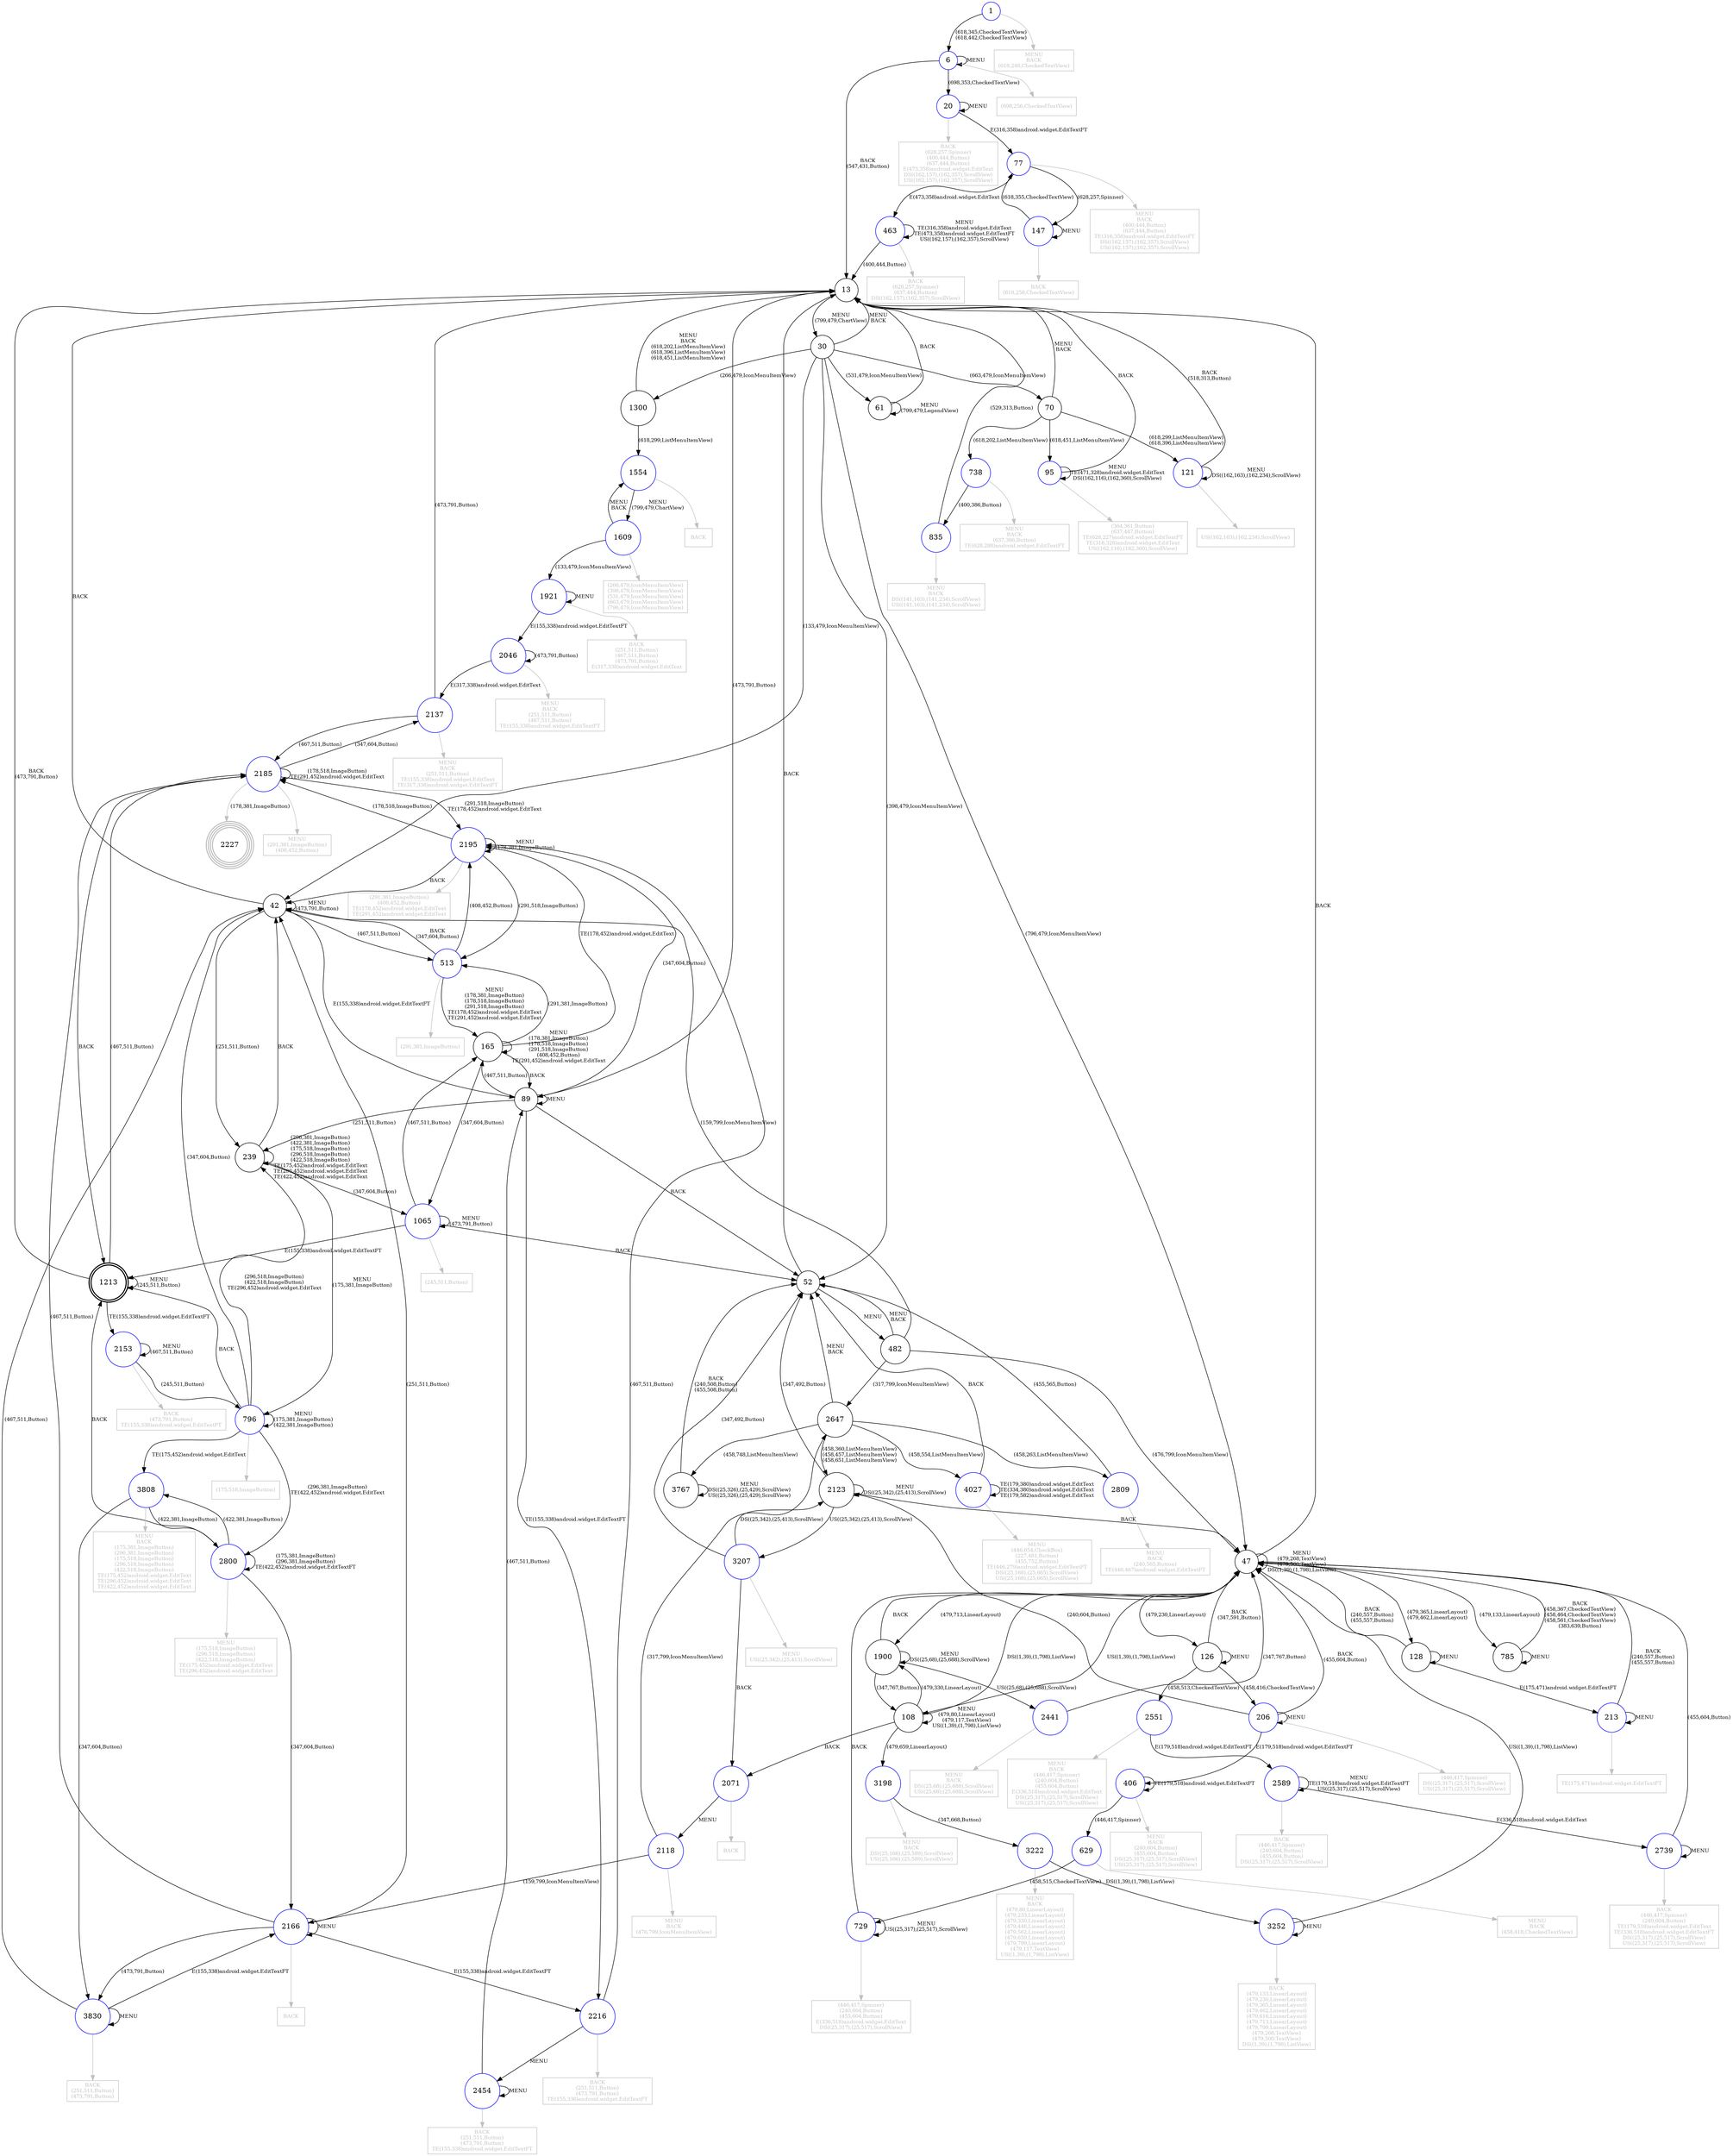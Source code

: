 digraph G {
1 -> 6 [label="(618,345,CheckedTextView)\n(618,442,CheckedTextView)", color=black, fontsize=10];
11567834223 [label="MENU\nBACK\n(618,248,CheckedTextView)", fontsize=10, fontcolor=gray, color=gray, shape=rectangle];
1 -> 11567834223 [color=gray];
1[color=blue, shape=circle];
6 -> 6 [label="MENU", color=black, fontsize=10];
6 -> 13 [label="BACK\n(547,431,Button)", color=black, fontsize=10];
6 -> 20 [label="(698,353,CheckedTextView)", color=black, fontsize=10];
61567834223 [label="(698,256,CheckedTextView)", fontsize=10, fontcolor=gray, color=gray, shape=rectangle];
6 -> 61567834223 [color=gray];
6[color=blue, shape=circle];
13 -> 30 [label="MENU\n(799,479,ChartView)", color=black, fontsize=10];
13[color=black, shape=circle];
20 -> 20 [label="MENU", color=black, fontsize=10];
20 -> 77 [label="E(316,358)android.widget.EditTextFT", color=black, fontsize=10];
201567834223 [label="BACK\n(628,257,Spinner)\n(400,444,Button)\n(637,444,Button)\nE(473,358)android.widget.EditText\nDS((162,157),(162,357),ScrollView)\nUS((162,157),(162,357),ScrollView)", fontsize=10, fontcolor=gray, color=gray, shape=rectangle];
20 -> 201567834223 [color=gray];
20[color=blue, shape=circle];
30 -> 13 [label="MENU\nBACK", color=black, fontsize=10];
30 -> 42 [label="(133,479,IconMenuItemView)", color=black, fontsize=10];
30 -> 47 [label="(796,479,IconMenuItemView)", color=black, fontsize=10];
30 -> 52 [label="(398,479,IconMenuItemView)", color=black, fontsize=10];
30 -> 61 [label="(531,479,IconMenuItemView)", color=black, fontsize=10];
30 -> 70 [label="(663,479,IconMenuItemView)", color=black, fontsize=10];
30 -> 1300 [label="(266,479,IconMenuItemView)", color=black, fontsize=10];
30[color=black, shape=circle];
77 -> 147 [label="(628,257,Spinner)", color=black, fontsize=10];
77 -> 463 [label="E(473,358)android.widget.EditText", color=black, fontsize=10];
771567834223 [label="MENU\nBACK\n(400,444,Button)\n(637,444,Button)\nTE(316,358)android.widget.EditTextFT\nDS((162,157),(162,357),ScrollView)\nUS((162,157),(162,357),ScrollView)", fontsize=10, fontcolor=gray, color=gray, shape=rectangle];
77 -> 771567834223 [color=gray];
77[color=blue, shape=circle];
42 -> 13 [label="BACK", color=black, fontsize=10];
42 -> 42 [label="MENU\n(473,791,Button)", color=black, fontsize=10];
42 -> 89 [label="E(155,338)android.widget.EditTextFT", color=black, fontsize=10];
42 -> 239 [label="(251,511,Button)", color=black, fontsize=10];
42 -> 513 [label="(467,511,Button)", color=black, fontsize=10];
42[color=black, shape=circle];
1300 -> 13 [label="MENU\nBACK\n(618,202,ListMenuItemView)\n(618,396,ListMenuItemView)\n(618,451,ListMenuItemView)", color=black, fontsize=10];
1300 -> 1554 [label="(618,299,ListMenuItemView)", color=black, fontsize=10];
1300[color=black, shape=circle];
52 -> 13 [label="BACK", color=black, fontsize=10];
52 -> 482 [label="MENU", color=black, fontsize=10];
52[color=black, shape=circle];
61 -> 13 [label="BACK", color=black, fontsize=10];
61 -> 61 [label="MENU\n(799,479,LegendView)", color=black, fontsize=10];
61[color=black, shape=circle];
70 -> 13 [label="MENU\nBACK", color=black, fontsize=10];
70 -> 95 [label="(618,451,ListMenuItemView)", color=black, fontsize=10];
70 -> 121 [label="(618,299,ListMenuItemView)\n(618,396,ListMenuItemView)", color=black, fontsize=10];
70 -> 738 [label="(618,202,ListMenuItemView)", color=black, fontsize=10];
70[color=black, shape=circle];
47 -> 13 [label="BACK", color=black, fontsize=10];
47 -> 47 [label="MENU\n(479,268,TextView)\n(479,500,TextView)\nDS((1,39),(1,798),ListView)", color=black, fontsize=10];
47 -> 108 [label="US((1,39),(1,798),ListView)", color=black, fontsize=10];
47 -> 126 [label="(479,230,LinearLayout)", color=black, fontsize=10];
47 -> 128 [label="(479,365,LinearLayout)\n(479,462,LinearLayout)", color=black, fontsize=10];
47 -> 785 [label="(479,133,LinearLayout)", color=black, fontsize=10];
47 -> 1900 [label="(479,713,LinearLayout)", color=black, fontsize=10];
47[color=black, shape=circle];
147 -> 77 [label="(618,355,CheckedTextView)", color=black, fontsize=10];
147 -> 147 [label="MENU", color=black, fontsize=10];
1471567834223 [label="BACK\n(618,258,CheckedTextView)", fontsize=10, fontcolor=gray, color=gray, shape=rectangle];
147 -> 1471567834223 [color=gray];
147[color=blue, shape=circle];
463 -> 13 [label="(400,444,Button)", color=black, fontsize=10];
463 -> 463 [label="MENU\nTE(316,358)android.widget.EditText\nTE(473,358)android.widget.EditTextFT\nUS((162,157),(162,357),ScrollView)", color=black, fontsize=10];
4631567834223 [label="BACK\n(628,257,Spinner)\n(637,444,Button)\nDS((162,157),(162,357),ScrollView)", fontsize=10, fontcolor=gray, color=gray, shape=rectangle];
463 -> 4631567834223 [color=gray];
463[color=blue, shape=circle];
239 -> 42 [label="BACK", color=black, fontsize=10];
239 -> 239 [label="(296,381,ImageButton)\n(422,381,ImageButton)\n(175,518,ImageButton)\n(296,518,ImageButton)\n(422,518,ImageButton)\nTE(175,452)android.widget.EditText\nTE(296,452)android.widget.EditText\nTE(422,452)android.widget.EditText", color=black, fontsize=10];
239 -> 796 [label="MENU\n(175,381,ImageButton)", color=black, fontsize=10];
239 -> 1065 [label="(347,604,Button)", color=black, fontsize=10];
239[color=black, shape=circle];
513 -> 42 [label="BACK\n(347,604,Button)", color=black, fontsize=10];
513 -> 165 [label="MENU\n(178,381,ImageButton)\n(178,518,ImageButton)\n(291,518,ImageButton)\nTE(178,452)android.widget.EditText\nTE(291,452)android.widget.EditText", color=black, fontsize=10];
513 -> 2195 [label="(408,452,Button)", color=black, fontsize=10];
5131567834223 [label="(291,381,ImageButton)", fontsize=10, fontcolor=gray, color=gray, shape=rectangle];
513 -> 5131567834223 [color=gray];
513[color=blue, shape=circle];
89 -> 13 [label="(473,791,Button)", color=black, fontsize=10];
89 -> 52 [label="BACK", color=black, fontsize=10];
89 -> 89 [label="MENU", color=black, fontsize=10];
89 -> 165 [label="(467,511,Button)", color=black, fontsize=10];
89 -> 239 [label="(251,511,Button)", color=black, fontsize=10];
89 -> 2216 [label="TE(155,338)android.widget.EditTextFT", color=black, fontsize=10];
89[color=black, shape=circle];
1554 -> 1609 [label="MENU\n(799,479,ChartView)", color=black, fontsize=10];
15541567834223 [label="BACK", fontsize=10, fontcolor=gray, color=gray, shape=rectangle];
1554 -> 15541567834223 [color=gray];
1554[color=blue, shape=circle];
482 -> 42 [label="(159,799,IconMenuItemView)", color=black, fontsize=10];
482 -> 47 [label="(476,799,IconMenuItemView)", color=black, fontsize=10];
482 -> 52 [label="MENU\nBACK", color=black, fontsize=10];
482 -> 2647 [label="(317,799,IconMenuItemView)", color=black, fontsize=10];
482[color=black, shape=circle];
738 -> 835 [label="(400,386,Button)", color=black, fontsize=10];
7381567834223 [label="MENU\nBACK\n(637,386,Button)\nTE(628,288)android.widget.EditTextFT", fontsize=10, fontcolor=gray, color=gray, shape=rectangle];
738 -> 7381567834223 [color=gray];
738[color=blue, shape=circle];
121 -> 13 [label="BACK\n(518,313,Button)", color=black, fontsize=10];
121 -> 121 [label="MENU\nDS((162,163),(162,234),ScrollView)", color=black, fontsize=10];
1211567834223 [label="US((162,163),(162,234),ScrollView)", fontsize=10, fontcolor=gray, color=gray, shape=rectangle];
121 -> 1211567834223 [color=gray];
121[color=blue, shape=circle];
95 -> 13 [label="BACK", color=black, fontsize=10];
95 -> 95 [label="MENU\nTE(471,328)android.widget.EditText\nDS((162,116),(162,360),ScrollView)", color=black, fontsize=10];
951567834223 [label="(364,361,Button)\n(637,447,Button)\nTE(628,227)android.widget.EditTextFT\nTE(316,328)android.widget.EditText\nUS((162,116),(162,360),ScrollView)", fontsize=10, fontcolor=gray, color=gray, shape=rectangle];
95 -> 951567834223 [color=gray];
95[color=blue, shape=circle];
785 -> 47 [label="BACK\n(458,367,CheckedTextView)\n(458,464,CheckedTextView)\n(458,561,CheckedTextView)\n(383,639,Button)", color=black, fontsize=10];
785 -> 785 [label="MENU", color=black, fontsize=10];
785[color=black, shape=circle];
126 -> 47 [label="BACK\n(347,591,Button)", color=black, fontsize=10];
126 -> 126 [label="MENU", color=black, fontsize=10];
126 -> 206 [label="(458,416,CheckedTextView)", color=black, fontsize=10];
126 -> 2551 [label="(458,513,CheckedTextView)", color=black, fontsize=10];
126[color=black, shape=circle];
128 -> 47 [label="BACK\n(240,557,Button)\n(455,557,Button)", color=black, fontsize=10];
128 -> 128 [label="MENU", color=black, fontsize=10];
128 -> 213 [label="E(175,471)android.widget.EditTextFT", color=black, fontsize=10];
128[color=black, shape=circle];
1900 -> 47 [label="BACK", color=black, fontsize=10];
1900 -> 108 [label="(347,767,Button)", color=black, fontsize=10];
1900 -> 1900 [label="MENU\nDS((25,68),(25,688),ScrollView)", color=black, fontsize=10];
1900 -> 2441 [label="US((25,68),(25,688),ScrollView)", color=black, fontsize=10];
1900[color=black, shape=circle];
108 -> 47 [label="DS((1,39),(1,798),ListView)", color=black, fontsize=10];
108 -> 108 [label="MENU\n(479,80,LinearLayout)\n(479,117,TextView)\nUS((1,39),(1,798),ListView)", color=black, fontsize=10];
108 -> 1900 [label="(479,330,LinearLayout)", color=black, fontsize=10];
108 -> 2071 [label="BACK", color=black, fontsize=10];
108 -> 3198 [label="(479,659,LinearLayout)", color=black, fontsize=10];
108[color=black, shape=circle];
796 -> 42 [label="(347,604,Button)", color=black, fontsize=10];
796 -> 239 [label="(296,518,ImageButton)\n(422,518,ImageButton)\nTE(296,452)android.widget.EditText", color=black, fontsize=10];
796 -> 796 [label="MENU\n(175,381,ImageButton)\n(422,381,ImageButton)", color=black, fontsize=10];
796 -> 1213 [label="BACK", color=black, fontsize=10];
796 -> 2800 [label="(296,381,ImageButton)\nTE(422,452)android.widget.EditText", color=black, fontsize=10];
796 -> 3808 [label="TE(175,452)android.widget.EditText", color=black, fontsize=10];
7961567834223 [label="(175,518,ImageButton)", fontsize=10, fontcolor=gray, color=gray, shape=rectangle];
796 -> 7961567834223 [color=gray];
796[color=blue, shape=circle];
1065 -> 52 [label="BACK", color=black, fontsize=10];
1065 -> 165 [label="(467,511,Button)", color=black, fontsize=10];
1065 -> 1065 [label="MENU\n(473,791,Button)", color=black, fontsize=10];
1065 -> 1213 [label="E(155,338)android.widget.EditTextFT", color=black, fontsize=10];
10651567834223 [label="(245,511,Button)", fontsize=10, fontcolor=gray, color=gray, shape=rectangle];
1065 -> 10651567834223 [color=gray];
1065[color=blue, shape=circle];
165 -> 89 [label="BACK", color=black, fontsize=10];
165 -> 165 [label="MENU\n(178,381,ImageButton)\n(178,518,ImageButton)\n(291,518,ImageButton)\n(408,452,Button)\nTE(291,452)android.widget.EditText", color=black, fontsize=10];
165 -> 513 [label="(291,381,ImageButton)", color=black, fontsize=10];
165 -> 1065 [label="(347,604,Button)", color=black, fontsize=10];
165 -> 2195 [label="TE(178,452)android.widget.EditText", color=black, fontsize=10];
165[color=black, shape=circle];
2195 -> 42 [label="BACK", color=black, fontsize=10];
2195 -> 89 [label="(347,604,Button)", color=black, fontsize=10];
2195 -> 513 [label="(291,518,ImageButton)", color=black, fontsize=10];
2195 -> 2185 [label="(178,518,ImageButton)", color=black, fontsize=10];
2195 -> 2195 [label="MENU\n(178,381,ImageButton)", color=black, fontsize=10];
21951567834223 [label="(291,381,ImageButton)\n(408,452,Button)\nTE(178,452)android.widget.EditText\nTE(291,452)android.widget.EditText", fontsize=10, fontcolor=gray, color=gray, shape=rectangle];
2195 -> 21951567834223 [color=gray];
2195[color=blue, shape=circle];
2216 -> 2195 [label="(467,511,Button)", color=black, fontsize=10];
2216 -> 2454 [label="MENU", color=black, fontsize=10];
22161567834223 [label="BACK\n(251,511,Button)\n(473,791,Button)\nTE(155,338)android.widget.EditTextFT", fontsize=10, fontcolor=gray, color=gray, shape=rectangle];
2216 -> 22161567834223 [color=gray];
2216[color=blue, shape=circle];
1609 -> 1554 [label="MENU\nBACK", color=black, fontsize=10];
1609 -> 1921 [label="(133,479,IconMenuItemView)", color=black, fontsize=10];
16091567834223 [label="(266,479,IconMenuItemView)\n(398,479,IconMenuItemView)\n(531,479,IconMenuItemView)\n(663,479,IconMenuItemView)\n(796,479,IconMenuItemView)", fontsize=10, fontcolor=gray, color=gray, shape=rectangle];
1609 -> 16091567834223 [color=gray];
1609[color=blue, shape=circle];
2647 -> 52 [label="MENU\nBACK", color=black, fontsize=10];
2647 -> 2123 [label="(458,360,ListMenuItemView)\n(458,457,ListMenuItemView)\n(458,651,ListMenuItemView)", color=black, fontsize=10];
2647 -> 2809 [label="(458,263,ListMenuItemView)", color=black, fontsize=10];
2647 -> 3767 [label="(458,748,ListMenuItemView)", color=black, fontsize=10];
2647 -> 4027 [label="(458,554,ListMenuItemView)", color=black, fontsize=10];
2647[color=black, shape=circle];
835 -> 13 [label="(529,313,Button)", color=black, fontsize=10];
8351567834223 [label="MENU\nBACK\nDS((141,163),(141,234),ScrollView)\nUS((141,163),(141,234),ScrollView)", fontsize=10, fontcolor=gray, color=gray, shape=rectangle];
835 -> 8351567834223 [color=gray];
835[color=blue, shape=circle];
206 -> 47 [label="BACK\n(455,604,Button)", color=black, fontsize=10];
206 -> 206 [label="MENU", color=black, fontsize=10];
206 -> 406 [label="E(179,518)android.widget.EditTextFT", color=black, fontsize=10];
206 -> 2123 [label="(240,604,Button)", color=black, fontsize=10];
2061567834223 [label="(446,417,Spinner)\nDS((25,317),(25,517),ScrollView)\nUS((25,317),(25,517),ScrollView)", fontsize=10, fontcolor=gray, color=gray, shape=rectangle];
206 -> 2061567834223 [color=gray];
206[color=blue, shape=circle];
2551 -> 2589 [label="E(179,518)android.widget.EditTextFT", color=black, fontsize=10];
25511567834223 [label="MENU\nBACK\n(446,417,Spinner)\n(240,604,Button)\n(455,604,Button)\nE(336,518)android.widget.EditText\nDS((25,317),(25,517),ScrollView)\nUS((25,317),(25,517),ScrollView)", fontsize=10, fontcolor=gray, color=gray, shape=rectangle];
2551 -> 25511567834223 [color=gray];
2551[color=blue, shape=circle];
213 -> 47 [label="BACK\n(240,557,Button)\n(455,557,Button)", color=black, fontsize=10];
213 -> 213 [label="MENU", color=black, fontsize=10];
2131567834223 [label="TE(175,471)android.widget.EditTextFT", fontsize=10, fontcolor=gray, color=gray, shape=rectangle];
213 -> 2131567834223 [color=gray];
213[color=blue, shape=circle];
2441 -> 47 [label="(347,767,Button)", color=black, fontsize=10];
24411567834223 [label="MENU\nBACK\nDS((25,68),(25,688),ScrollView)\nUS((25,68),(25,688),ScrollView)", fontsize=10, fontcolor=gray, color=gray, shape=rectangle];
2441 -> 24411567834223 [color=gray];
2441[color=blue, shape=circle];
2071 -> 2118 [label="MENU", color=black, fontsize=10];
20711567834223 [label="BACK", fontsize=10, fontcolor=gray, color=gray, shape=rectangle];
2071 -> 20711567834223 [color=gray];
2071[color=blue, shape=circle];
3198 -> 3222 [label="(347,668,Button)", color=black, fontsize=10];
31981567834223 [label="MENU\nBACK\nDS((25,166),(25,589),ScrollView)\nUS((25,166),(25,589),ScrollView)", fontsize=10, fontcolor=gray, color=gray, shape=rectangle];
3198 -> 31981567834223 [color=gray];
3198[color=blue, shape=circle];
1213 -> 13 [label="BACK\n(473,791,Button)", color=black, fontsize=10];
1213 -> 1213 [label="MENU\n(245,511,Button)", color=black, fontsize=10];
1213 -> 2153 [label="TE(155,338)android.widget.EditTextFT", color=black, fontsize=10];
1213 -> 2185 [label="(467,511,Button)", color=black, fontsize=10];
1213[color=black, shape=circle, style=bold, peripheries=2];
2800 -> 1213 [label="BACK", color=black, fontsize=10];
2800 -> 2166 [label="(347,604,Button)", color=black, fontsize=10];
2800 -> 2800 [label="(175,381,ImageButton)\n(296,381,ImageButton)\nTE(422,452)android.widget.EditTextFT", color=black, fontsize=10];
2800 -> 3808 [label="(422,381,ImageButton)", color=black, fontsize=10];
28001567834223 [label="MENU\n(175,518,ImageButton)\n(296,518,ImageButton)\n(422,518,ImageButton)\nTE(175,452)android.widget.EditText\nTE(296,452)android.widget.EditText", fontsize=10, fontcolor=gray, color=gray, shape=rectangle];
2800 -> 28001567834223 [color=gray];
2800[color=blue, shape=circle];
3808 -> 2800 [label="(422,381,ImageButton)", color=black, fontsize=10];
3808 -> 3830 [label="(347,604,Button)", color=black, fontsize=10];
38081567834223 [label="MENU\nBACK\n(175,381,ImageButton)\n(296,381,ImageButton)\n(175,518,ImageButton)\n(296,518,ImageButton)\n(422,518,ImageButton)\nTE(175,452)android.widget.EditText\nTE(296,452)android.widget.EditText\nTE(422,452)android.widget.EditText", fontsize=10, fontcolor=gray, color=gray, shape=rectangle];
3808 -> 38081567834223 [color=gray];
3808[color=blue, shape=circle];
2185 -> 1213 [label="BACK", color=black, fontsize=10];
2185 -> 2137 [label="(347,604,Button)", color=black, fontsize=10];
2185 -> 2185 [label="(178,518,ImageButton)\nTE(291,452)android.widget.EditText", color=black, fontsize=10];
2185 -> 2195 [label="(291,518,ImageButton)\nTE(178,452)android.widget.EditText", color=black, fontsize=10];
2185 -> 2227 [label="(178,381,ImageButton)", color=gray, fontsize=10];
21851567834223 [label="MENU\n(291,381,ImageButton)\n(408,452,Button)", fontsize=10, fontcolor=gray, color=gray, shape=rectangle];
2185 -> 21851567834223 [color=gray];
2185[color=blue, shape=circle];
2454 -> 89 [label="(467,511,Button)", color=black, fontsize=10];
2454 -> 2454 [label="MENU", color=black, fontsize=10];
24541567834223 [label="BACK\n(251,511,Button)\n(473,791,Button)\nTE(155,338)android.widget.EditTextFT", fontsize=10, fontcolor=gray, color=gray, shape=rectangle];
2454 -> 24541567834223 [color=gray];
2454[color=blue, shape=circle];
1921 -> 1921 [label="MENU", color=black, fontsize=10];
1921 -> 2046 [label="E(155,338)android.widget.EditTextFT", color=black, fontsize=10];
19211567834223 [label="BACK\n(251,511,Button)\n(467,511,Button)\n(473,791,Button)\nE(317,338)android.widget.EditText", fontsize=10, fontcolor=gray, color=gray, shape=rectangle];
1921 -> 19211567834223 [color=gray];
1921[color=blue, shape=circle];
2809 -> 52 [label="(455,565,Button)", color=black, fontsize=10];
28091567834223 [label="MENU\nBACK\n(240,565,Button)\nTE(446,467)android.widget.EditTextFT", fontsize=10, fontcolor=gray, color=gray, shape=rectangle];
2809 -> 28091567834223 [color=gray];
2809[color=blue, shape=circle];
2123 -> 47 [label="BACK", color=black, fontsize=10];
2123 -> 52 [label="(347,492,Button)", color=black, fontsize=10];
2123 -> 2123 [label="MENU\nDS((25,342),(25,413),ScrollView)", color=black, fontsize=10];
2123 -> 3207 [label="US((25,342),(25,413),ScrollView)", color=black, fontsize=10];
2123[color=black, shape=circle];
4027 -> 52 [label="BACK", color=black, fontsize=10];
4027 -> 4027 [label="TE(179,380)android.widget.EditText\nTE(334,380)android.widget.EditText\nTE(179,582)android.widget.EditText", color=black, fontsize=10];
40271567834223 [label="MENU\n(446,654,CheckBox)\n(227,481,Button)\n(455,752,Button)\nTE(446,279)android.widget.EditTextFT\nDS((25,168),(25,665),ScrollView)\nUS((25,168),(25,665),ScrollView)", fontsize=10, fontcolor=gray, color=gray, shape=rectangle];
4027 -> 40271567834223 [color=gray];
4027[color=blue, shape=circle];
3767 -> 52 [label="BACK\n(240,508,Button)\n(455,508,Button)", color=black, fontsize=10];
3767 -> 3767 [label="MENU\nDS((25,326),(25,429),ScrollView)\nUS((25,326),(25,429),ScrollView)", color=black, fontsize=10];
3767[color=black, shape=circle];
406 -> 406 [label="TE(179,518)android.widget.EditTextFT", color=black, fontsize=10];
406 -> 629 [label="(446,417,Spinner)", color=black, fontsize=10];
4061567834223 [label="MENU\nBACK\n(240,604,Button)\n(455,604,Button)\nDS((25,317),(25,517),ScrollView)\nUS((25,317),(25,517),ScrollView)", fontsize=10, fontcolor=gray, color=gray, shape=rectangle];
406 -> 4061567834223 [color=gray];
406[color=blue, shape=circle];
2589 -> 2589 [label="MENU\nTE(179,518)android.widget.EditTextFT\nUS((25,317),(25,517),ScrollView)", color=black, fontsize=10];
2589 -> 2739 [label="E(336,518)android.widget.EditText", color=black, fontsize=10];
25891567834223 [label="BACK\n(446,417,Spinner)\n(240,604,Button)\n(455,604,Button)\nDS((25,317),(25,517),ScrollView)", fontsize=10, fontcolor=gray, color=gray, shape=rectangle];
2589 -> 25891567834223 [color=gray];
2589[color=blue, shape=circle];
2118 -> 2166 [label="(159,799,IconMenuItemView)", color=black, fontsize=10];
2118 -> 2647 [label="(317,799,IconMenuItemView)", color=black, fontsize=10];
21181567834223 [label="MENU\nBACK\n(476,799,IconMenuItemView)", fontsize=10, fontcolor=gray, color=gray, shape=rectangle];
2118 -> 21181567834223 [color=gray];
2118[color=blue, shape=circle];
3222 -> 3252 [label="DS((1,39),(1,798),ListView)", color=black, fontsize=10];
32221567834223 [label="MENU\nBACK\n(479,80,LinearLayout)\n(479,233,LinearLayout)\n(479,330,LinearLayout)\n(479,446,LinearLayout)\n(479,562,LinearLayout)\n(479,659,LinearLayout)\n(479,799,LinearLayout)\n(479,117,TextView)\nUS((1,39),(1,798),ListView)", fontsize=10, fontcolor=gray, color=gray, shape=rectangle];
3222 -> 32221567834223 [color=gray];
3222[color=blue, shape=circle];
2153 -> 796 [label="(245,511,Button)", color=black, fontsize=10];
2153 -> 2153 [label="MENU\n(467,511,Button)", color=black, fontsize=10];
21531567834223 [label="BACK\n(473,791,Button)\nTE(155,338)android.widget.EditTextFT", fontsize=10, fontcolor=gray, color=gray, shape=rectangle];
2153 -> 21531567834223 [color=gray];
2153[color=blue, shape=circle];
2166 -> 42 [label="(251,511,Button)", color=black, fontsize=10];
2166 -> 2166 [label="MENU", color=black, fontsize=10];
2166 -> 2185 [label="(467,511,Button)", color=black, fontsize=10];
2166 -> 2216 [label="E(155,338)android.widget.EditTextFT", color=black, fontsize=10];
2166 -> 3830 [label="(473,791,Button)", color=black, fontsize=10];
21661567834223 [label="BACK", fontsize=10, fontcolor=gray, color=gray, shape=rectangle];
2166 -> 21661567834223 [color=gray];
2166[color=blue, shape=circle];
3830 -> 42 [label="(467,511,Button)", color=black, fontsize=10];
3830 -> 2166 [label="E(155,338)android.widget.EditTextFT", color=black, fontsize=10];
3830 -> 3830 [label="MENU", color=black, fontsize=10];
38301567834223 [label="BACK\n(251,511,Button)\n(473,791,Button)", fontsize=10, fontcolor=gray, color=gray, shape=rectangle];
3830 -> 38301567834223 [color=gray];
3830[color=blue, shape=circle];
2227[color=gray, shape=circle, style=bold, peripheries=4];
2137 -> 13 [label="(473,791,Button)", color=black, fontsize=10];
2137 -> 2185 [label="(467,511,Button)", color=black, fontsize=10];
21371567834223 [label="MENU\nBACK\n(251,511,Button)\nTE(155,338)android.widget.EditText\nTE(317,338)android.widget.EditTextFT", fontsize=10, fontcolor=gray, color=gray, shape=rectangle];
2137 -> 21371567834223 [color=gray];
2137[color=blue, shape=circle];
2046 -> 2046 [label="(473,791,Button)", color=black, fontsize=10];
2046 -> 2137 [label="E(317,338)android.widget.EditText", color=black, fontsize=10];
20461567834223 [label="MENU\nBACK\n(251,511,Button)\n(467,511,Button)\nTE(155,338)android.widget.EditTextFT", fontsize=10, fontcolor=gray, color=gray, shape=rectangle];
2046 -> 20461567834223 [color=gray];
2046[color=blue, shape=circle];
3207 -> 52 [label="(347,492,Button)", color=black, fontsize=10];
3207 -> 2071 [label="BACK", color=black, fontsize=10];
3207 -> 2123 [label="DS((25,342),(25,413),ScrollView)", color=black, fontsize=10];
32071567834223 [label="MENU\nUS((25,342),(25,413),ScrollView)", fontsize=10, fontcolor=gray, color=gray, shape=rectangle];
3207 -> 32071567834223 [color=gray];
3207[color=blue, shape=circle];
629 -> 729 [label="(458,515,CheckedTextView)", color=black, fontsize=10];
6291567834223 [label="MENU\nBACK\n(458,418,CheckedTextView)", fontsize=10, fontcolor=gray, color=gray, shape=rectangle];
629 -> 6291567834223 [color=gray];
629[color=blue, shape=circle];
2739 -> 47 [label="(455,604,Button)", color=black, fontsize=10];
2739 -> 2739 [label="MENU", color=black, fontsize=10];
27391567834223 [label="BACK\n(446,417,Spinner)\n(240,604,Button)\nTE(179,518)android.widget.EditText\nTE(336,518)android.widget.EditTextFT\nDS((25,317),(25,517),ScrollView)\nUS((25,317),(25,517),ScrollView)", fontsize=10, fontcolor=gray, color=gray, shape=rectangle];
2739 -> 27391567834223 [color=gray];
2739[color=blue, shape=circle];
3252 -> 47 [label="US((1,39),(1,798),ListView)", color=black, fontsize=10];
3252 -> 3252 [label="MENU", color=black, fontsize=10];
32521567834223 [label="BACK\n(479,133,LinearLayout)\n(479,230,LinearLayout)\n(479,365,LinearLayout)\n(479,462,LinearLayout)\n(479,616,LinearLayout)\n(479,713,LinearLayout)\n(479,799,LinearLayout)\n(479,268,TextView)\n(479,500,TextView)\nDS((1,39),(1,798),ListView)", fontsize=10, fontcolor=gray, color=gray, shape=rectangle];
3252 -> 32521567834223 [color=gray];
3252[color=blue, shape=circle];
729 -> 47 [label="BACK", color=black, fontsize=10];
729 -> 729 [label="MENU\nUS((25,317),(25,517),ScrollView)", color=black, fontsize=10];
7291567834223 [label="(446,417,Spinner)\n(240,604,Button)\n(455,604,Button)\nE(336,518)android.widget.EditText\nDS((25,317),(25,517),ScrollView)", fontsize=10, fontcolor=gray, color=gray, shape=rectangle];
729 -> 7291567834223 [color=gray];
729[color=blue, shape=circle];

}